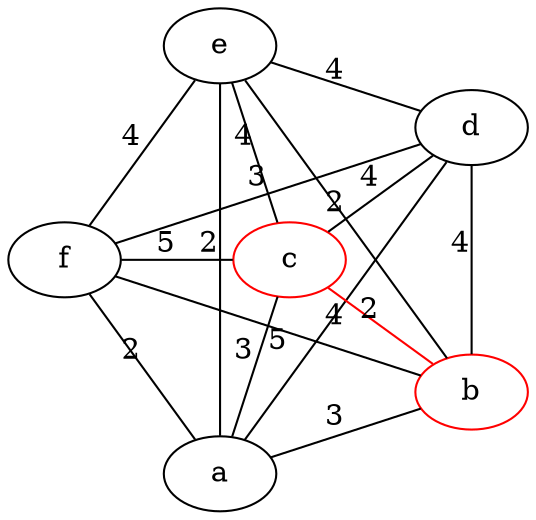 graph G {
	graph [layout=twopi, root=c, ranksep=1.5]
	a b[color=red] c[color=red] d e f
	{a} -- {b} [label="3"]
	{a} -- {c} [label="3"]
    {a} -- {d} [label="4"]
    {a} -- {e} [label="2"]
    {a} -- {f} [label="2"]
    {b} -- {c} [label="2", color=red]
    {b} -- {d} [label="4"]
    {b} -- {e} [label="2"]
    {b} -- {f} [label="5"]
    {c} -- {d} [label="4"]
    {c} -- {e} [label="4"]
    {c} -- {f} [label="5"]
    {d} -- {e} [label="4"]
    {d} -- {f} [label="3"]
    {e} -- {f} [label="4"]
}
